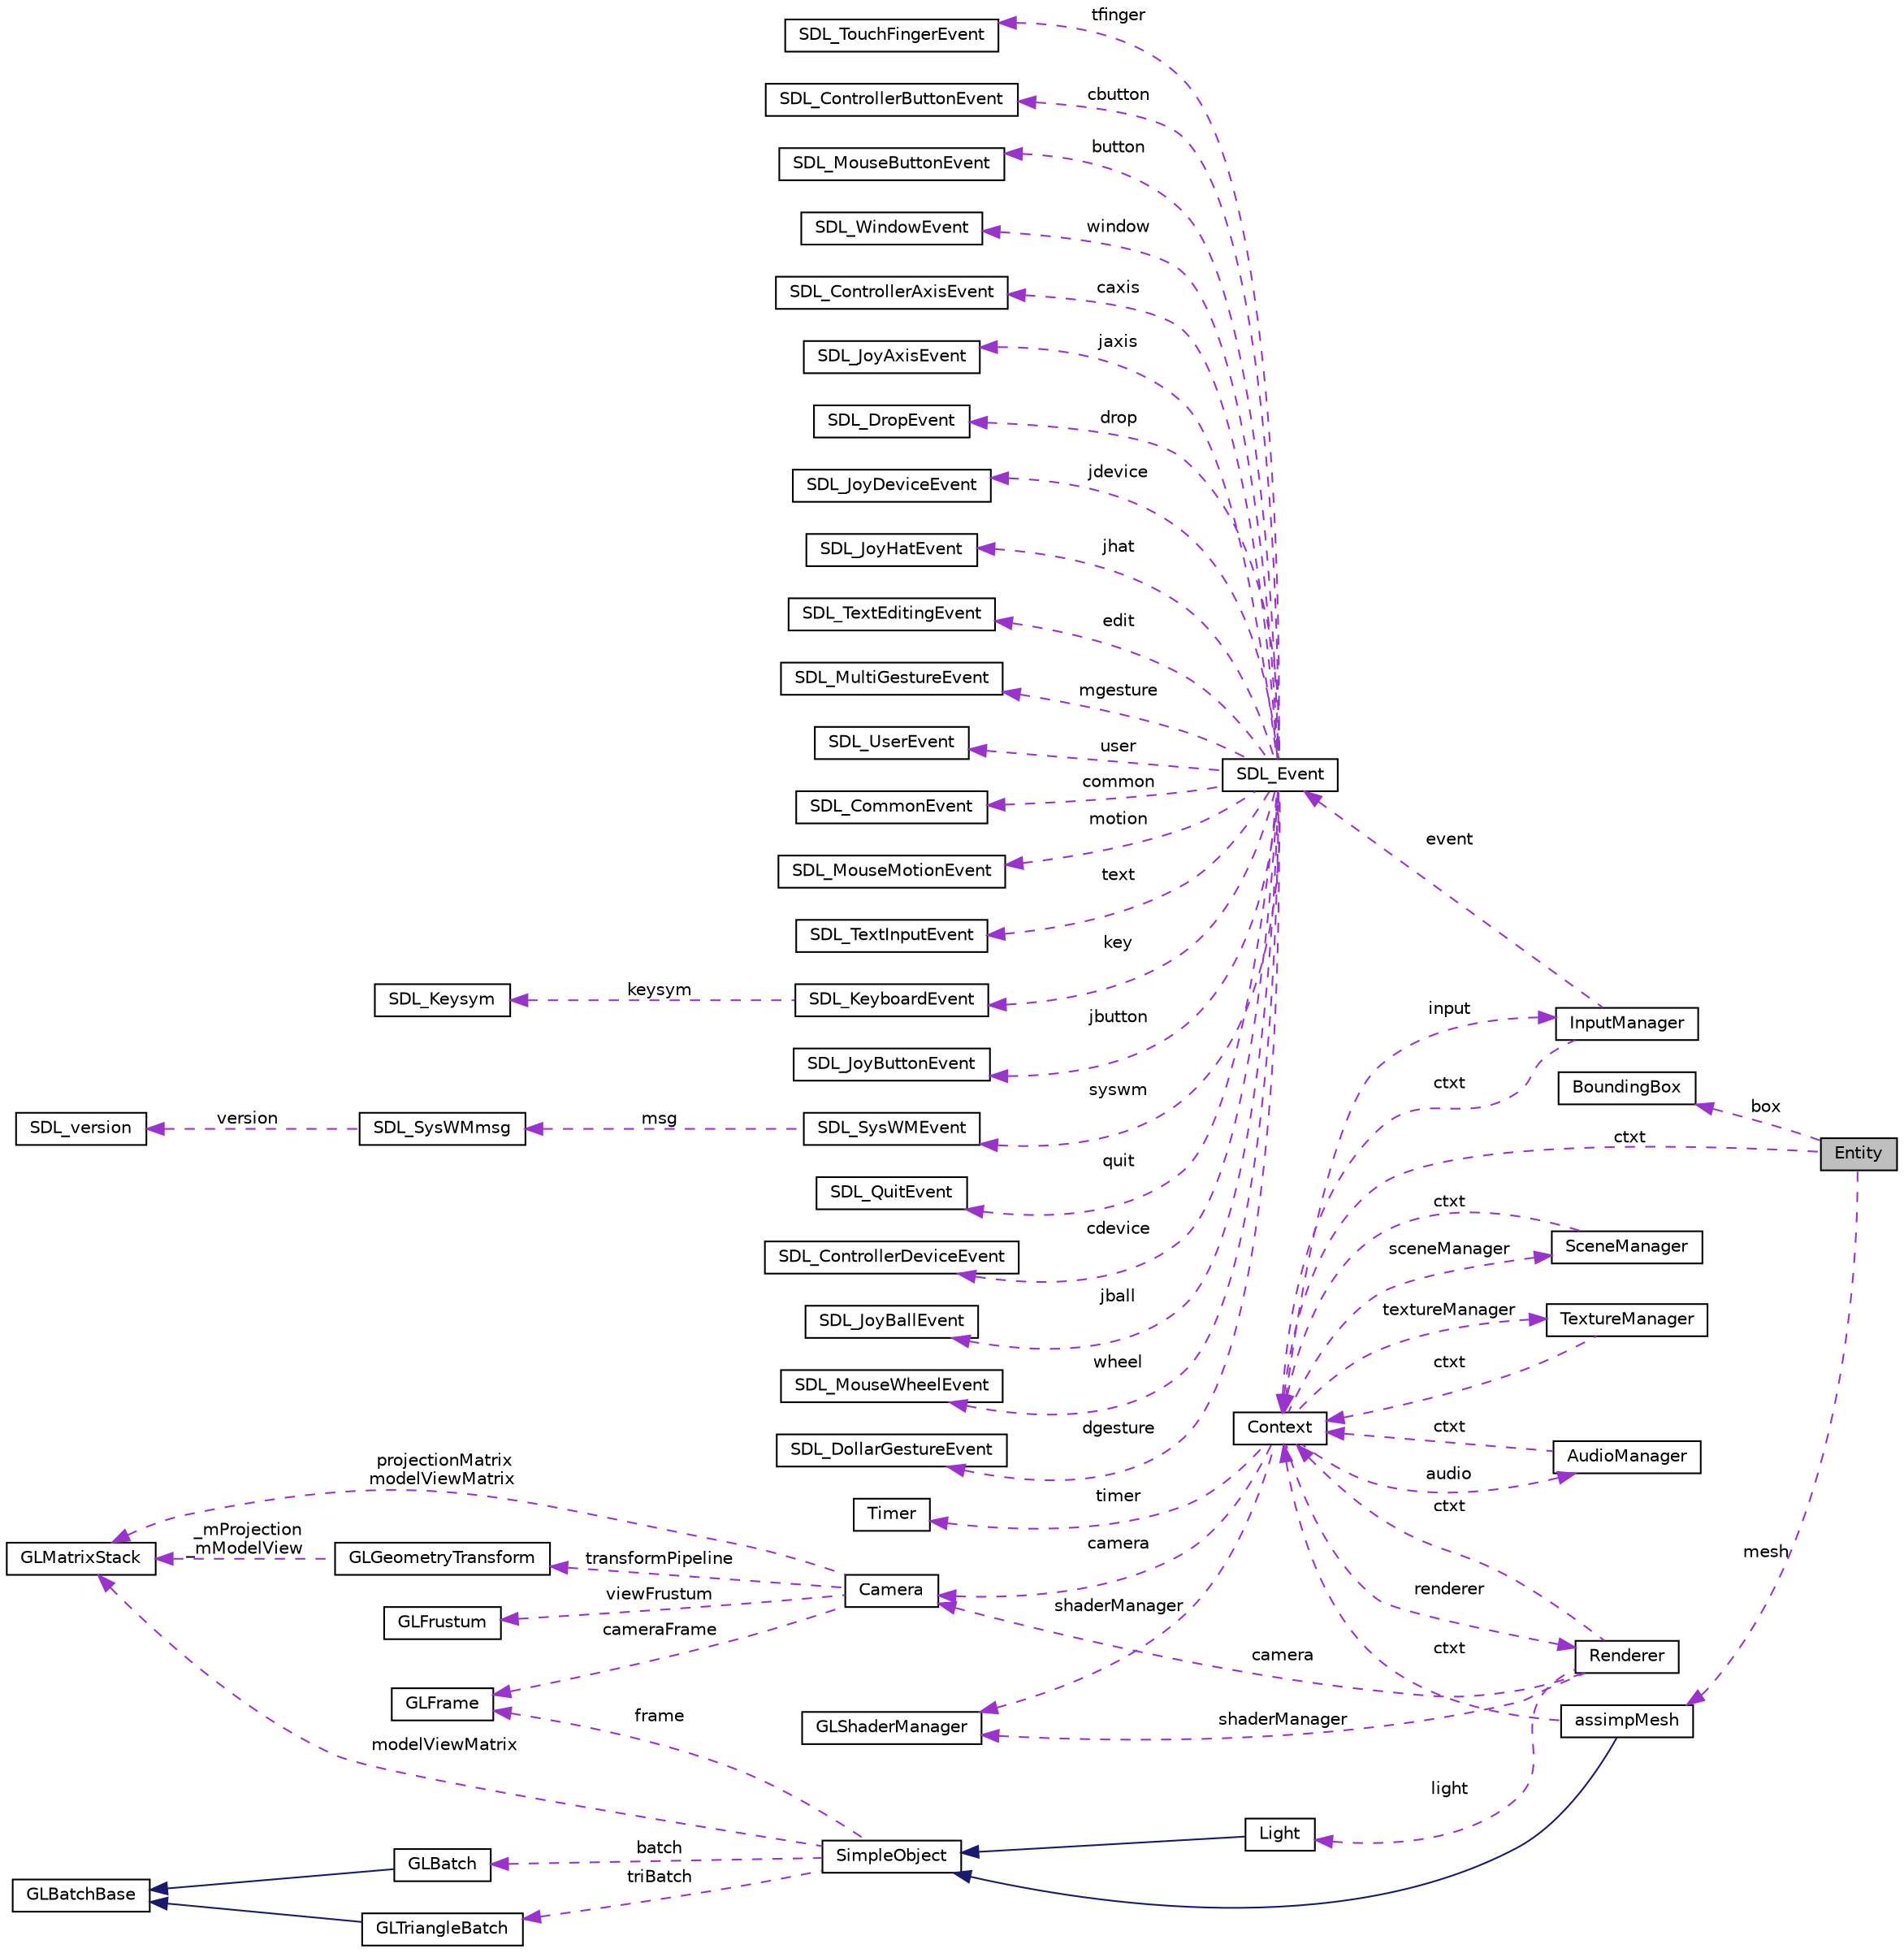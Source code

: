 digraph "Entity"
{
  edge [fontname="Helvetica",fontsize="10",labelfontname="Helvetica",labelfontsize="10"];
  node [fontname="Helvetica",fontsize="10",shape=record];
  rankdir="LR";
  Node1 [label="Entity",height=0.2,width=0.4,color="black", fillcolor="grey75", style="filled" fontcolor="black"];
  Node2 -> Node1 [dir="back",color="darkorchid3",fontsize="10",style="dashed",label=" ctxt" ,fontname="Helvetica"];
  Node2 [label="Context",height=0.2,width=0.4,color="black", fillcolor="white", style="filled",URL="$class_context.html"];
  Node3 -> Node2 [dir="back",color="darkorchid3",fontsize="10",style="dashed",label=" renderer" ,fontname="Helvetica"];
  Node3 [label="Renderer",height=0.2,width=0.4,color="black", fillcolor="white", style="filled",URL="$class_renderer.html"];
  Node4 -> Node3 [dir="back",color="darkorchid3",fontsize="10",style="dashed",label=" light" ,fontname="Helvetica"];
  Node4 [label="Light",height=0.2,width=0.4,color="black", fillcolor="white", style="filled",URL="$class_light.html"];
  Node5 -> Node4 [dir="back",color="midnightblue",fontsize="10",style="solid",fontname="Helvetica"];
  Node5 [label="SimpleObject",height=0.2,width=0.4,color="black", fillcolor="white", style="filled",URL="$class_simple_object.html"];
  Node6 -> Node5 [dir="back",color="darkorchid3",fontsize="10",style="dashed",label=" batch" ,fontname="Helvetica"];
  Node6 [label="GLBatch",height=0.2,width=0.4,color="black", fillcolor="white", style="filled",URL="$class_g_l_batch.html"];
  Node7 -> Node6 [dir="back",color="midnightblue",fontsize="10",style="solid",fontname="Helvetica"];
  Node7 [label="GLBatchBase",height=0.2,width=0.4,color="black", fillcolor="white", style="filled",URL="$class_g_l_batch_base.html"];
  Node8 -> Node5 [dir="back",color="darkorchid3",fontsize="10",style="dashed",label=" frame" ,fontname="Helvetica"];
  Node8 [label="GLFrame",height=0.2,width=0.4,color="black", fillcolor="white", style="filled",URL="$class_g_l_frame.html"];
  Node9 -> Node5 [dir="back",color="darkorchid3",fontsize="10",style="dashed",label=" modelViewMatrix" ,fontname="Helvetica"];
  Node9 [label="GLMatrixStack",height=0.2,width=0.4,color="black", fillcolor="white", style="filled",URL="$class_g_l_matrix_stack.html"];
  Node10 -> Node5 [dir="back",color="darkorchid3",fontsize="10",style="dashed",label=" triBatch" ,fontname="Helvetica"];
  Node10 [label="GLTriangleBatch",height=0.2,width=0.4,color="black", fillcolor="white", style="filled",URL="$class_g_l_triangle_batch.html"];
  Node7 -> Node10 [dir="back",color="midnightblue",fontsize="10",style="solid",fontname="Helvetica"];
  Node2 -> Node3 [dir="back",color="darkorchid3",fontsize="10",style="dashed",label=" ctxt" ,fontname="Helvetica"];
  Node11 -> Node3 [dir="back",color="darkorchid3",fontsize="10",style="dashed",label=" shaderManager" ,fontname="Helvetica"];
  Node11 [label="GLShaderManager",height=0.2,width=0.4,color="black", fillcolor="white", style="filled",URL="$class_g_l_shader_manager.html"];
  Node12 -> Node3 [dir="back",color="darkorchid3",fontsize="10",style="dashed",label=" camera" ,fontname="Helvetica"];
  Node12 [label="Camera",height=0.2,width=0.4,color="black", fillcolor="white", style="filled",URL="$class_camera.html"];
  Node8 -> Node12 [dir="back",color="darkorchid3",fontsize="10",style="dashed",label=" cameraFrame" ,fontname="Helvetica"];
  Node13 -> Node12 [dir="back",color="darkorchid3",fontsize="10",style="dashed",label=" transformPipeline" ,fontname="Helvetica"];
  Node13 [label="GLGeometryTransform",height=0.2,width=0.4,color="black", fillcolor="white", style="filled",URL="$class_g_l_geometry_transform.html"];
  Node9 -> Node13 [dir="back",color="darkorchid3",fontsize="10",style="dashed",label=" _mProjection\n_mModelView" ,fontname="Helvetica"];
  Node9 -> Node12 [dir="back",color="darkorchid3",fontsize="10",style="dashed",label=" projectionMatrix\nmodelViewMatrix" ,fontname="Helvetica"];
  Node14 -> Node12 [dir="back",color="darkorchid3",fontsize="10",style="dashed",label=" viewFrustum" ,fontname="Helvetica"];
  Node14 [label="GLFrustum",height=0.2,width=0.4,color="black", fillcolor="white", style="filled",URL="$class_g_l_frustum.html"];
  Node15 -> Node2 [dir="back",color="darkorchid3",fontsize="10",style="dashed",label=" audio" ,fontname="Helvetica"];
  Node15 [label="AudioManager",height=0.2,width=0.4,color="black", fillcolor="white", style="filled",URL="$class_audio_manager.html"];
  Node2 -> Node15 [dir="back",color="darkorchid3",fontsize="10",style="dashed",label=" ctxt" ,fontname="Helvetica"];
  Node16 -> Node2 [dir="back",color="darkorchid3",fontsize="10",style="dashed",label=" textureManager" ,fontname="Helvetica"];
  Node16 [label="TextureManager",height=0.2,width=0.4,color="black", fillcolor="white", style="filled",URL="$class_texture_manager.html"];
  Node2 -> Node16 [dir="back",color="darkorchid3",fontsize="10",style="dashed",label=" ctxt" ,fontname="Helvetica"];
  Node11 -> Node2 [dir="back",color="darkorchid3",fontsize="10",style="dashed",label=" shaderManager" ,fontname="Helvetica"];
  Node12 -> Node2 [dir="back",color="darkorchid3",fontsize="10",style="dashed",label=" camera" ,fontname="Helvetica"];
  Node17 -> Node2 [dir="back",color="darkorchid3",fontsize="10",style="dashed",label=" input" ,fontname="Helvetica"];
  Node17 [label="InputManager",height=0.2,width=0.4,color="black", fillcolor="white", style="filled",URL="$class_input_manager.html"];
  Node2 -> Node17 [dir="back",color="darkorchid3",fontsize="10",style="dashed",label=" ctxt" ,fontname="Helvetica"];
  Node18 -> Node17 [dir="back",color="darkorchid3",fontsize="10",style="dashed",label=" event" ,fontname="Helvetica"];
  Node18 [label="SDL_Event",height=0.2,width=0.4,color="black", fillcolor="white", style="filled",URL="$union_s_d_l___event.html",tooltip="General event structure. "];
  Node19 -> Node18 [dir="back",color="darkorchid3",fontsize="10",style="dashed",label=" jdevice" ,fontname="Helvetica"];
  Node19 [label="SDL_JoyDeviceEvent",height=0.2,width=0.4,color="black", fillcolor="white", style="filled",URL="$struct_s_d_l___joy_device_event.html",tooltip="Joystick device event structure (event.jdevice.*) "];
  Node20 -> Node18 [dir="back",color="darkorchid3",fontsize="10",style="dashed",label=" jhat" ,fontname="Helvetica"];
  Node20 [label="SDL_JoyHatEvent",height=0.2,width=0.4,color="black", fillcolor="white", style="filled",URL="$struct_s_d_l___joy_hat_event.html",tooltip="Joystick hat position change event structure (event.jhat.*) "];
  Node21 -> Node18 [dir="back",color="darkorchid3",fontsize="10",style="dashed",label=" edit" ,fontname="Helvetica"];
  Node21 [label="SDL_TextEditingEvent",height=0.2,width=0.4,color="black", fillcolor="white", style="filled",URL="$struct_s_d_l___text_editing_event.html",tooltip="Keyboard text editing event structure (event.edit.*) "];
  Node22 -> Node18 [dir="back",color="darkorchid3",fontsize="10",style="dashed",label=" mgesture" ,fontname="Helvetica"];
  Node22 [label="SDL_MultiGestureEvent",height=0.2,width=0.4,color="black", fillcolor="white", style="filled",URL="$struct_s_d_l___multi_gesture_event.html",tooltip="Multiple Finger Gesture Event (event.mgesture.*) "];
  Node23 -> Node18 [dir="back",color="darkorchid3",fontsize="10",style="dashed",label=" user" ,fontname="Helvetica"];
  Node23 [label="SDL_UserEvent",height=0.2,width=0.4,color="black", fillcolor="white", style="filled",URL="$struct_s_d_l___user_event.html",tooltip="A user-defined event type (event.user.*) "];
  Node24 -> Node18 [dir="back",color="darkorchid3",fontsize="10",style="dashed",label=" common" ,fontname="Helvetica"];
  Node24 [label="SDL_CommonEvent",height=0.2,width=0.4,color="black", fillcolor="white", style="filled",URL="$struct_s_d_l___common_event.html",tooltip="Fields shared by every event. "];
  Node25 -> Node18 [dir="back",color="darkorchid3",fontsize="10",style="dashed",label=" motion" ,fontname="Helvetica"];
  Node25 [label="SDL_MouseMotionEvent",height=0.2,width=0.4,color="black", fillcolor="white", style="filled",URL="$struct_s_d_l___mouse_motion_event.html",tooltip="Mouse motion event structure (event.motion.*) "];
  Node26 -> Node18 [dir="back",color="darkorchid3",fontsize="10",style="dashed",label=" text" ,fontname="Helvetica"];
  Node26 [label="SDL_TextInputEvent",height=0.2,width=0.4,color="black", fillcolor="white", style="filled",URL="$struct_s_d_l___text_input_event.html",tooltip="Keyboard text input event structure (event.text.*) "];
  Node27 -> Node18 [dir="back",color="darkorchid3",fontsize="10",style="dashed",label=" key" ,fontname="Helvetica"];
  Node27 [label="SDL_KeyboardEvent",height=0.2,width=0.4,color="black", fillcolor="white", style="filled",URL="$struct_s_d_l___keyboard_event.html",tooltip="Keyboard button event structure (event.key.*) "];
  Node28 -> Node27 [dir="back",color="darkorchid3",fontsize="10",style="dashed",label=" keysym" ,fontname="Helvetica"];
  Node28 [label="SDL_Keysym",height=0.2,width=0.4,color="black", fillcolor="white", style="filled",URL="$struct_s_d_l___keysym.html",tooltip="The SDL keysym structure, used in key events. "];
  Node29 -> Node18 [dir="back",color="darkorchid3",fontsize="10",style="dashed",label=" jbutton" ,fontname="Helvetica"];
  Node29 [label="SDL_JoyButtonEvent",height=0.2,width=0.4,color="black", fillcolor="white", style="filled",URL="$struct_s_d_l___joy_button_event.html",tooltip="Joystick button event structure (event.jbutton.*) "];
  Node30 -> Node18 [dir="back",color="darkorchid3",fontsize="10",style="dashed",label=" syswm" ,fontname="Helvetica"];
  Node30 [label="SDL_SysWMEvent",height=0.2,width=0.4,color="black", fillcolor="white", style="filled",URL="$struct_s_d_l___sys_w_m_event.html",tooltip="A video driver dependent system event (event.syswm.*) This event is disabled by default, you can enable it with SDL_EventState() "];
  Node31 -> Node30 [dir="back",color="darkorchid3",fontsize="10",style="dashed",label=" msg" ,fontname="Helvetica"];
  Node31 [label="SDL_SysWMmsg",height=0.2,width=0.4,color="black", fillcolor="white", style="filled",URL="$struct_s_d_l___sys_w_mmsg.html"];
  Node32 -> Node31 [dir="back",color="darkorchid3",fontsize="10",style="dashed",label=" version" ,fontname="Helvetica"];
  Node32 [label="SDL_version",height=0.2,width=0.4,color="black", fillcolor="white", style="filled",URL="$struct_s_d_l__version.html",tooltip="Information the version of SDL in use. "];
  Node33 -> Node18 [dir="back",color="darkorchid3",fontsize="10",style="dashed",label=" quit" ,fontname="Helvetica"];
  Node33 [label="SDL_QuitEvent",height=0.2,width=0.4,color="black", fillcolor="white", style="filled",URL="$struct_s_d_l___quit_event.html",tooltip="The &quot;quit requested&quot; event. "];
  Node34 -> Node18 [dir="back",color="darkorchid3",fontsize="10",style="dashed",label=" cdevice" ,fontname="Helvetica"];
  Node34 [label="SDL_ControllerDeviceEvent",height=0.2,width=0.4,color="black", fillcolor="white", style="filled",URL="$struct_s_d_l___controller_device_event.html",tooltip="Controller device event structure (event.cdevice.*) "];
  Node35 -> Node18 [dir="back",color="darkorchid3",fontsize="10",style="dashed",label=" jball" ,fontname="Helvetica"];
  Node35 [label="SDL_JoyBallEvent",height=0.2,width=0.4,color="black", fillcolor="white", style="filled",URL="$struct_s_d_l___joy_ball_event.html",tooltip="Joystick trackball motion event structure (event.jball.*) "];
  Node36 -> Node18 [dir="back",color="darkorchid3",fontsize="10",style="dashed",label=" wheel" ,fontname="Helvetica"];
  Node36 [label="SDL_MouseWheelEvent",height=0.2,width=0.4,color="black", fillcolor="white", style="filled",URL="$struct_s_d_l___mouse_wheel_event.html",tooltip="Mouse wheel event structure (event.wheel.*) "];
  Node37 -> Node18 [dir="back",color="darkorchid3",fontsize="10",style="dashed",label=" dgesture" ,fontname="Helvetica"];
  Node37 [label="SDL_DollarGestureEvent",height=0.2,width=0.4,color="black", fillcolor="white", style="filled",URL="$struct_s_d_l___dollar_gesture_event.html",tooltip="Dollar Gesture Event (event.dgesture.*) "];
  Node38 -> Node18 [dir="back",color="darkorchid3",fontsize="10",style="dashed",label=" tfinger" ,fontname="Helvetica"];
  Node38 [label="SDL_TouchFingerEvent",height=0.2,width=0.4,color="black", fillcolor="white", style="filled",URL="$struct_s_d_l___touch_finger_event.html",tooltip="Touch finger event structure (event.tfinger.*) "];
  Node39 -> Node18 [dir="back",color="darkorchid3",fontsize="10",style="dashed",label=" cbutton" ,fontname="Helvetica"];
  Node39 [label="SDL_ControllerButtonEvent",height=0.2,width=0.4,color="black", fillcolor="white", style="filled",URL="$struct_s_d_l___controller_button_event.html",tooltip="Game controller button event structure (event.cbutton.*) "];
  Node40 -> Node18 [dir="back",color="darkorchid3",fontsize="10",style="dashed",label=" button" ,fontname="Helvetica"];
  Node40 [label="SDL_MouseButtonEvent",height=0.2,width=0.4,color="black", fillcolor="white", style="filled",URL="$struct_s_d_l___mouse_button_event.html",tooltip="Mouse button event structure (event.button.*) "];
  Node41 -> Node18 [dir="back",color="darkorchid3",fontsize="10",style="dashed",label=" window" ,fontname="Helvetica"];
  Node41 [label="SDL_WindowEvent",height=0.2,width=0.4,color="black", fillcolor="white", style="filled",URL="$struct_s_d_l___window_event.html",tooltip="Window state change event data (event.window.*) "];
  Node42 -> Node18 [dir="back",color="darkorchid3",fontsize="10",style="dashed",label=" caxis" ,fontname="Helvetica"];
  Node42 [label="SDL_ControllerAxisEvent",height=0.2,width=0.4,color="black", fillcolor="white", style="filled",URL="$struct_s_d_l___controller_axis_event.html",tooltip="Game controller axis motion event structure (event.caxis.*) "];
  Node43 -> Node18 [dir="back",color="darkorchid3",fontsize="10",style="dashed",label=" jaxis" ,fontname="Helvetica"];
  Node43 [label="SDL_JoyAxisEvent",height=0.2,width=0.4,color="black", fillcolor="white", style="filled",URL="$struct_s_d_l___joy_axis_event.html",tooltip="Joystick axis motion event structure (event.jaxis.*) "];
  Node44 -> Node18 [dir="back",color="darkorchid3",fontsize="10",style="dashed",label=" drop" ,fontname="Helvetica"];
  Node44 [label="SDL_DropEvent",height=0.2,width=0.4,color="black", fillcolor="white", style="filled",URL="$struct_s_d_l___drop_event.html",tooltip="An event used to request a file open by the system (event.drop.*) This event is disabled by default..."];
  Node45 -> Node2 [dir="back",color="darkorchid3",fontsize="10",style="dashed",label=" sceneManager" ,fontname="Helvetica"];
  Node45 [label="SceneManager",height=0.2,width=0.4,color="black", fillcolor="white", style="filled",URL="$class_scene_manager.html"];
  Node2 -> Node45 [dir="back",color="darkorchid3",fontsize="10",style="dashed",label=" ctxt" ,fontname="Helvetica"];
  Node46 -> Node2 [dir="back",color="darkorchid3",fontsize="10",style="dashed",label=" timer" ,fontname="Helvetica"];
  Node46 [label="Timer",height=0.2,width=0.4,color="black", fillcolor="white", style="filled",URL="$class_timer.html"];
  Node47 -> Node1 [dir="back",color="darkorchid3",fontsize="10",style="dashed",label=" box" ,fontname="Helvetica"];
  Node47 [label="BoundingBox",height=0.2,width=0.4,color="black", fillcolor="white", style="filled",URL="$class_bounding_box.html"];
  Node48 -> Node1 [dir="back",color="darkorchid3",fontsize="10",style="dashed",label=" mesh" ,fontname="Helvetica"];
  Node48 [label="assimpMesh",height=0.2,width=0.4,color="black", fillcolor="white", style="filled",URL="$classassimp_mesh.html"];
  Node5 -> Node48 [dir="back",color="midnightblue",fontsize="10",style="solid",fontname="Helvetica"];
  Node2 -> Node48 [dir="back",color="darkorchid3",fontsize="10",style="dashed",label=" ctxt" ,fontname="Helvetica"];
}
